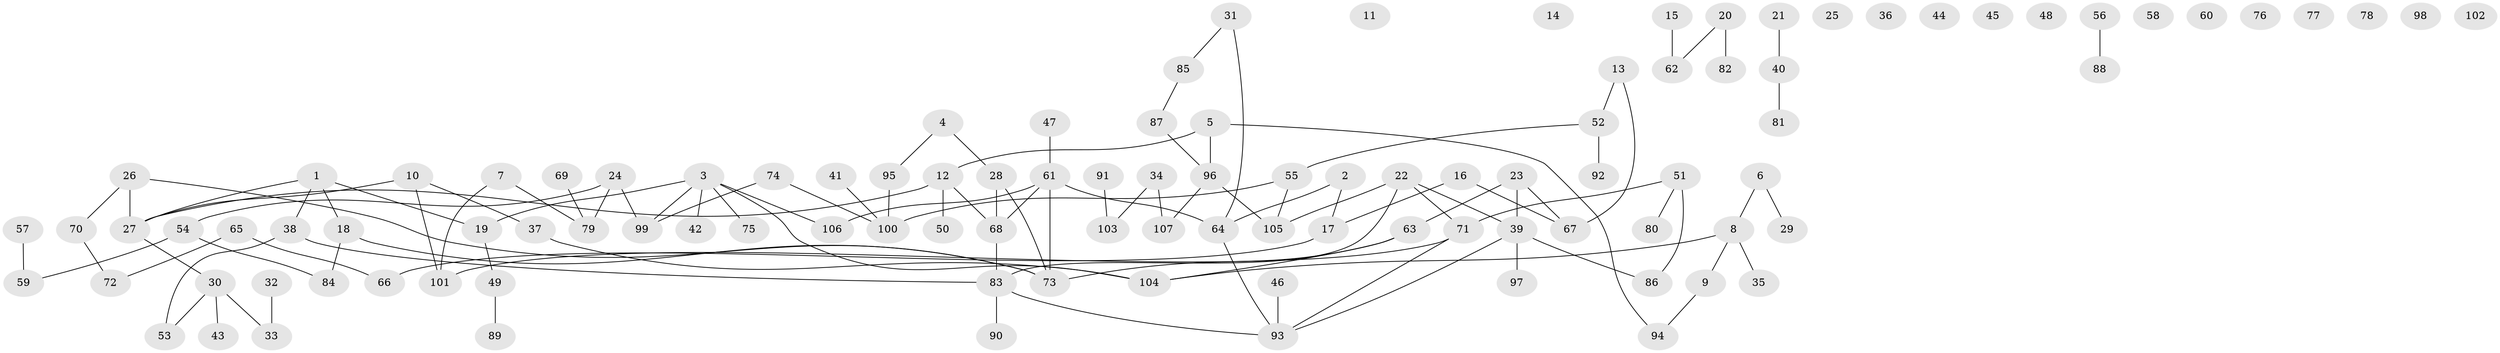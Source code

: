 // Generated by graph-tools (version 1.1) at 2025/39/03/09/25 04:39:21]
// undirected, 107 vertices, 113 edges
graph export_dot {
graph [start="1"]
  node [color=gray90,style=filled];
  1;
  2;
  3;
  4;
  5;
  6;
  7;
  8;
  9;
  10;
  11;
  12;
  13;
  14;
  15;
  16;
  17;
  18;
  19;
  20;
  21;
  22;
  23;
  24;
  25;
  26;
  27;
  28;
  29;
  30;
  31;
  32;
  33;
  34;
  35;
  36;
  37;
  38;
  39;
  40;
  41;
  42;
  43;
  44;
  45;
  46;
  47;
  48;
  49;
  50;
  51;
  52;
  53;
  54;
  55;
  56;
  57;
  58;
  59;
  60;
  61;
  62;
  63;
  64;
  65;
  66;
  67;
  68;
  69;
  70;
  71;
  72;
  73;
  74;
  75;
  76;
  77;
  78;
  79;
  80;
  81;
  82;
  83;
  84;
  85;
  86;
  87;
  88;
  89;
  90;
  91;
  92;
  93;
  94;
  95;
  96;
  97;
  98;
  99;
  100;
  101;
  102;
  103;
  104;
  105;
  106;
  107;
  1 -- 18;
  1 -- 19;
  1 -- 27;
  1 -- 38;
  2 -- 17;
  2 -- 64;
  3 -- 19;
  3 -- 42;
  3 -- 75;
  3 -- 99;
  3 -- 104;
  3 -- 106;
  4 -- 28;
  4 -- 95;
  5 -- 12;
  5 -- 94;
  5 -- 96;
  6 -- 8;
  6 -- 29;
  7 -- 79;
  7 -- 101;
  8 -- 9;
  8 -- 35;
  8 -- 104;
  9 -- 94;
  10 -- 27;
  10 -- 37;
  10 -- 101;
  12 -- 27;
  12 -- 50;
  12 -- 68;
  13 -- 52;
  13 -- 67;
  15 -- 62;
  16 -- 17;
  16 -- 67;
  17 -- 66;
  18 -- 73;
  18 -- 84;
  19 -- 49;
  20 -- 62;
  20 -- 82;
  21 -- 40;
  22 -- 39;
  22 -- 71;
  22 -- 83;
  22 -- 105;
  23 -- 39;
  23 -- 63;
  23 -- 67;
  24 -- 54;
  24 -- 79;
  24 -- 99;
  26 -- 27;
  26 -- 70;
  26 -- 73;
  27 -- 30;
  28 -- 68;
  28 -- 73;
  30 -- 33;
  30 -- 43;
  30 -- 53;
  31 -- 64;
  31 -- 85;
  32 -- 33;
  34 -- 103;
  34 -- 107;
  37 -- 104;
  38 -- 53;
  38 -- 83;
  39 -- 86;
  39 -- 93;
  39 -- 97;
  40 -- 81;
  41 -- 100;
  46 -- 93;
  47 -- 61;
  49 -- 89;
  51 -- 71;
  51 -- 80;
  51 -- 86;
  52 -- 55;
  52 -- 92;
  54 -- 59;
  54 -- 84;
  55 -- 100;
  55 -- 105;
  56 -- 88;
  57 -- 59;
  61 -- 64;
  61 -- 68;
  61 -- 73;
  61 -- 106;
  63 -- 73;
  63 -- 104;
  64 -- 93;
  65 -- 66;
  65 -- 72;
  68 -- 83;
  69 -- 79;
  70 -- 72;
  71 -- 93;
  71 -- 101;
  74 -- 99;
  74 -- 100;
  83 -- 90;
  83 -- 93;
  85 -- 87;
  87 -- 96;
  91 -- 103;
  95 -- 100;
  96 -- 105;
  96 -- 107;
}
